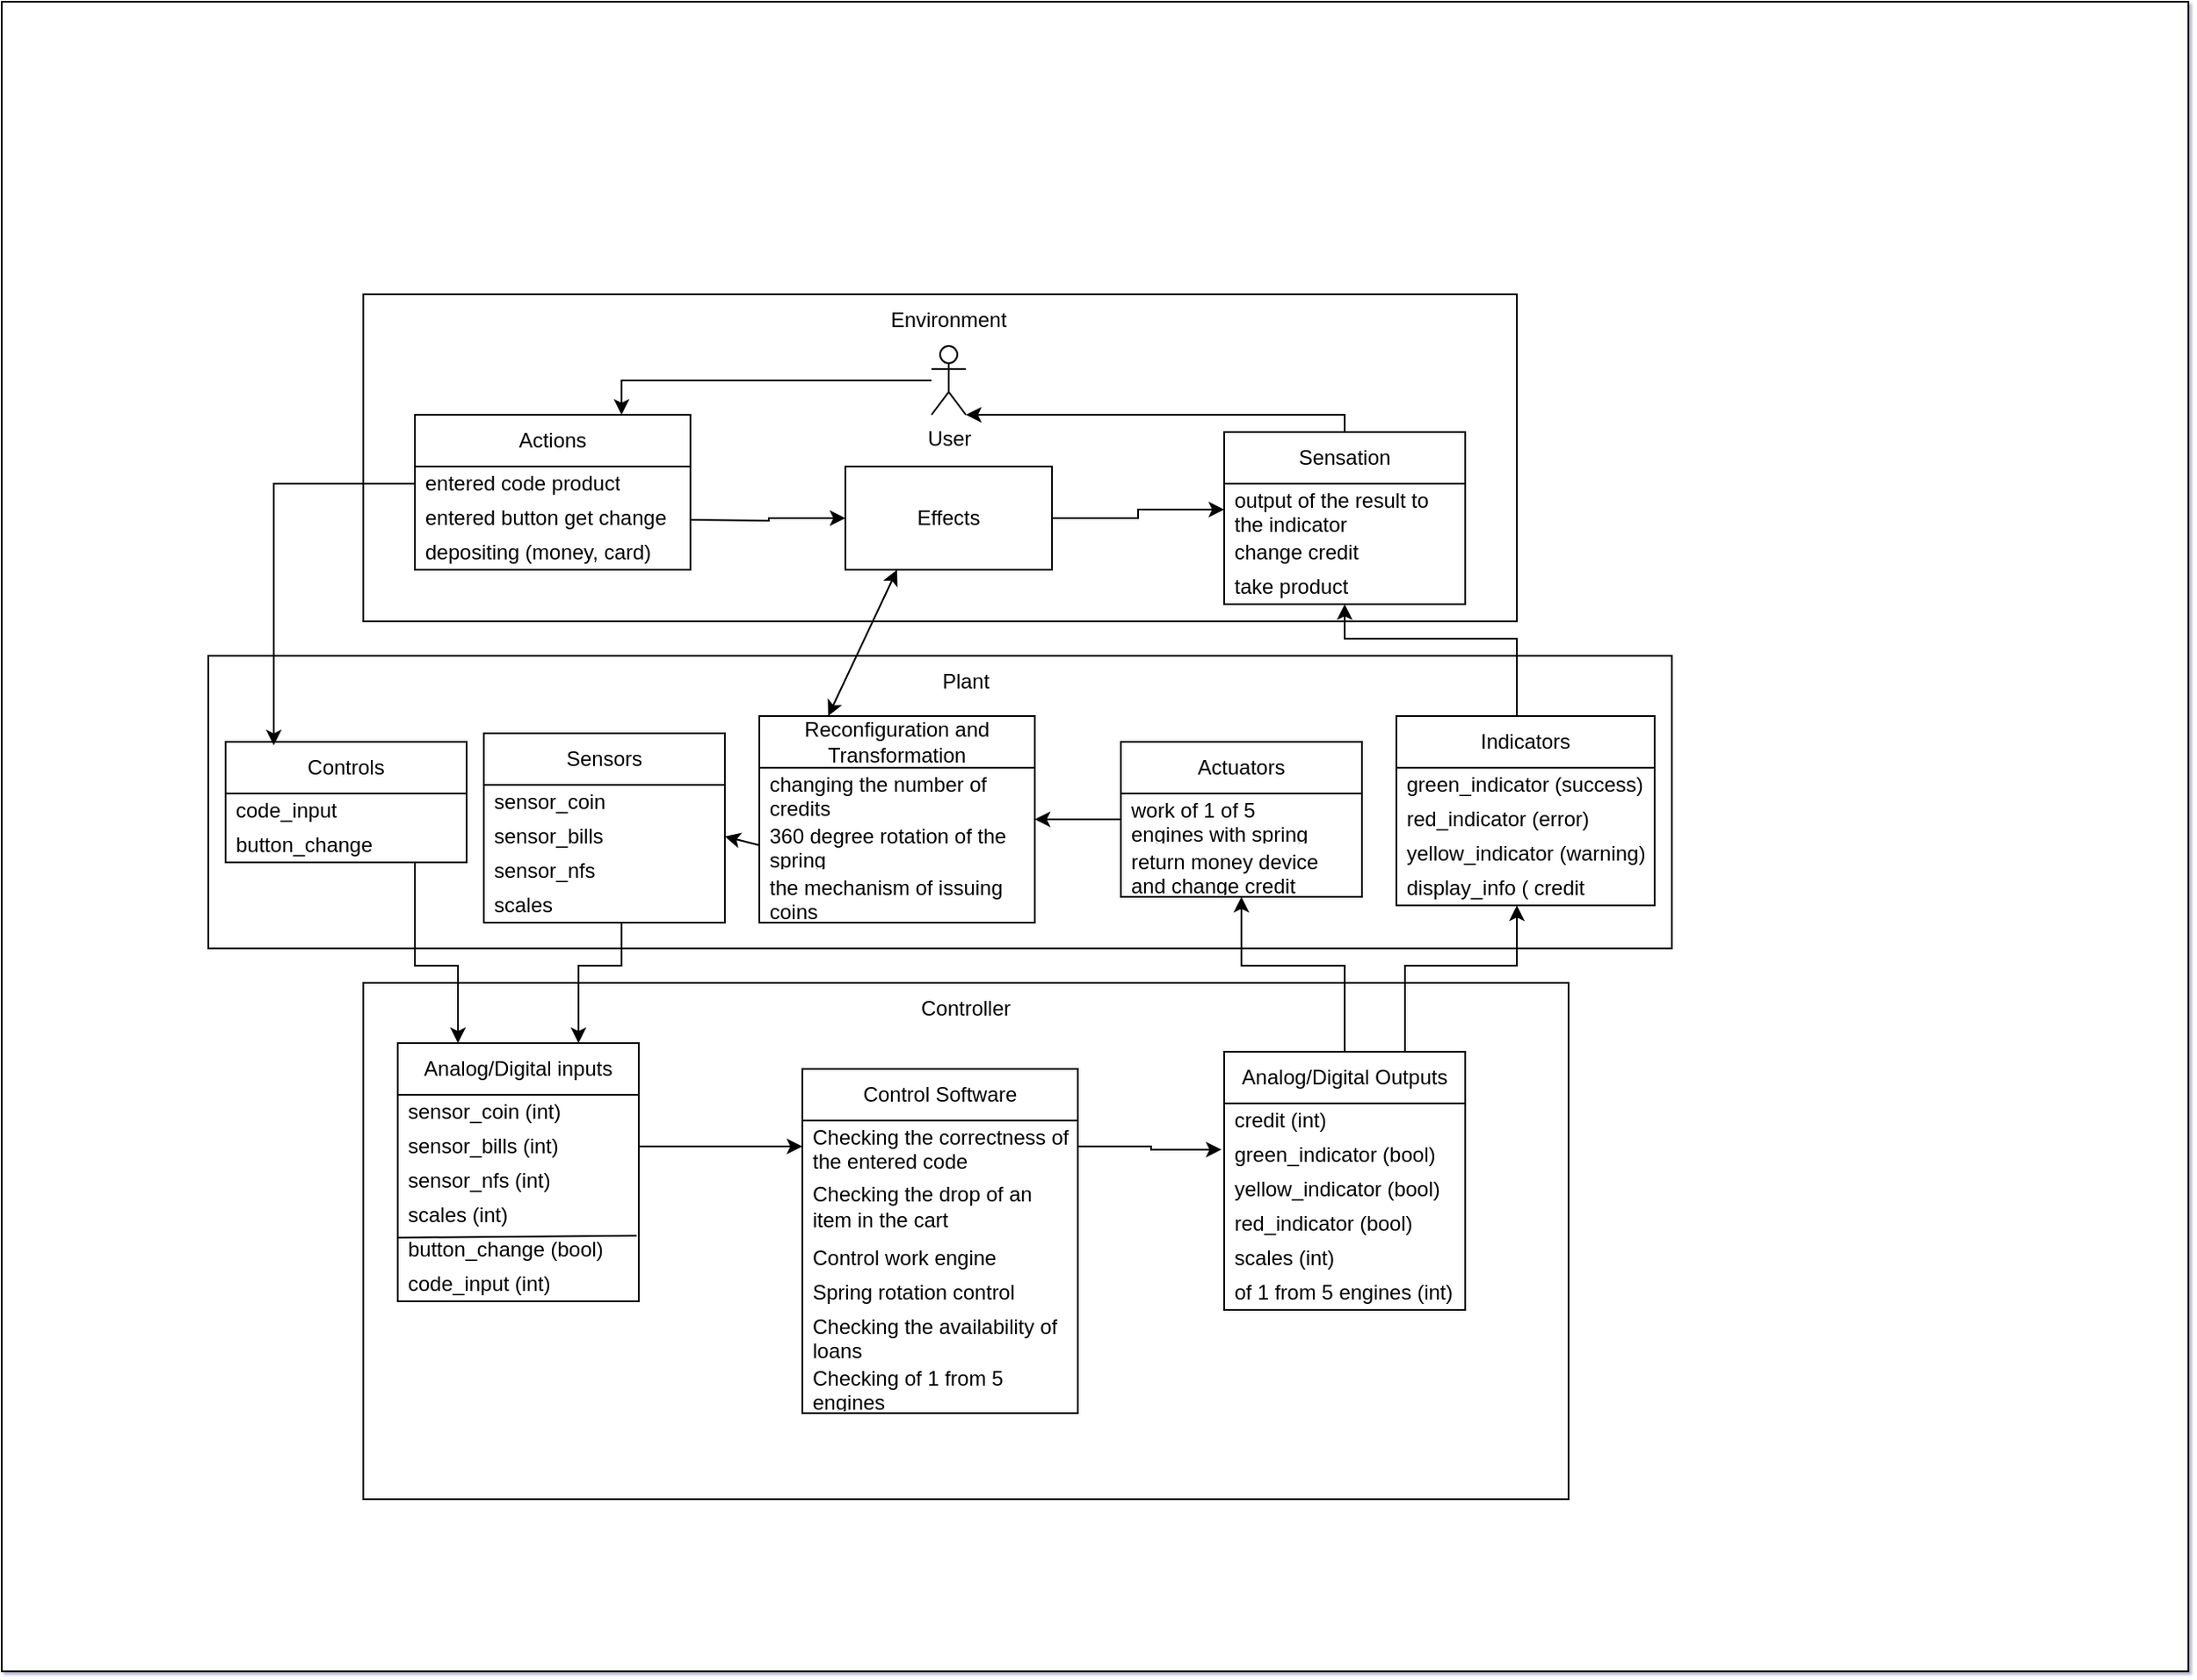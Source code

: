 <mxfile version="24.4.4" type="github">
  <diagram name="Страница — 1" id="Z9grpINIS1WZcXDOlc7x">
    <mxGraphModel dx="1687" dy="868" grid="1" gridSize="10" guides="1" tooltips="1" connect="1" arrows="1" fold="1" page="1" pageScale="1" pageWidth="827" pageHeight="1169" background="#FFFFFF" math="0" shadow="1">
      <root>
        <mxCell id="0" />
        <mxCell id="1" parent="0" />
        <mxCell id="m0QfSSvUoe89K8AQS2io-6" value="" style="rounded=0;whiteSpace=wrap;html=1;" parent="1" vertex="1">
          <mxGeometry y="10" width="1270" height="970" as="geometry" />
        </mxCell>
        <mxCell id="m0QfSSvUoe89K8AQS2io-9" value="" style="rounded=0;whiteSpace=wrap;html=1;fillColor=none;" parent="1" vertex="1">
          <mxGeometry x="210" y="180" width="670" height="190" as="geometry" />
        </mxCell>
        <mxCell id="m0QfSSvUoe89K8AQS2io-10" value="Environment" style="text;html=1;align=center;verticalAlign=middle;whiteSpace=wrap;rounded=0;" parent="1" vertex="1">
          <mxGeometry x="520" y="180" width="60" height="30" as="geometry" />
        </mxCell>
        <mxCell id="xOqrMLGwbStXNlK3d1FK-17" style="edgeStyle=orthogonalEdgeStyle;rounded=0;orthogonalLoop=1;jettySize=auto;html=1;entryX=0.75;entryY=0;entryDx=0;entryDy=0;" parent="1" source="m0QfSSvUoe89K8AQS2io-11" target="m0QfSSvUoe89K8AQS2io-12" edge="1">
          <mxGeometry relative="1" as="geometry" />
        </mxCell>
        <mxCell id="m0QfSSvUoe89K8AQS2io-11" value="User" style="shape=umlActor;verticalLabelPosition=bottom;verticalAlign=top;html=1;outlineConnect=0;" parent="1" vertex="1">
          <mxGeometry x="540" y="210" width="20" height="40" as="geometry" />
        </mxCell>
        <mxCell id="m0QfSSvUoe89K8AQS2io-12" value="Actions" style="swimlane;fontStyle=0;childLayout=stackLayout;horizontal=1;startSize=30;horizontalStack=0;resizeParent=1;resizeParentMax=0;resizeLast=0;collapsible=1;marginBottom=0;whiteSpace=wrap;html=1;" parent="1" vertex="1">
          <mxGeometry x="240" y="250" width="160" height="90" as="geometry">
            <mxRectangle x="260" y="120" width="80" height="30" as="alternateBounds" />
          </mxGeometry>
        </mxCell>
        <mxCell id="m0QfSSvUoe89K8AQS2io-14" value="entered code product" style="text;strokeColor=none;fillColor=none;align=left;verticalAlign=middle;spacingLeft=4;spacingRight=4;overflow=hidden;points=[[0,0.5],[1,0.5]];portConstraint=eastwest;rotatable=0;whiteSpace=wrap;html=1;" parent="m0QfSSvUoe89K8AQS2io-12" vertex="1">
          <mxGeometry y="30" width="160" height="20" as="geometry" />
        </mxCell>
        <mxCell id="QrrXIzRSube-693lMT5V-8" value="entered button get change" style="text;strokeColor=none;fillColor=none;align=left;verticalAlign=middle;spacingLeft=4;spacingRight=4;overflow=hidden;points=[[0,0.5],[1,0.5]];portConstraint=eastwest;rotatable=0;whiteSpace=wrap;html=1;" parent="m0QfSSvUoe89K8AQS2io-12" vertex="1">
          <mxGeometry y="50" width="160" height="20" as="geometry" />
        </mxCell>
        <mxCell id="xOqrMLGwbStXNlK3d1FK-3" value="&lt;font face=&quot;Quattrocento Sans, sans-serif&quot;&gt;&lt;span style=&quot;white-space-collapse: preserve;&quot;&gt;depositing (money, card) &lt;/span&gt;&lt;/font&gt;" style="text;strokeColor=none;fillColor=none;align=left;verticalAlign=middle;spacingLeft=4;spacingRight=4;overflow=hidden;points=[[0,0.5],[1,0.5]];portConstraint=eastwest;rotatable=0;whiteSpace=wrap;html=1;" parent="m0QfSSvUoe89K8AQS2io-12" vertex="1">
          <mxGeometry y="70" width="160" height="20" as="geometry" />
        </mxCell>
        <mxCell id="m0QfSSvUoe89K8AQS2io-16" value="Sensation" style="swimlane;fontStyle=0;childLayout=stackLayout;horizontal=1;startSize=30;horizontalStack=0;resizeParent=1;resizeParentMax=0;resizeLast=0;collapsible=1;marginBottom=0;whiteSpace=wrap;html=1;" parent="1" vertex="1">
          <mxGeometry x="710" y="260" width="140" height="100" as="geometry" />
        </mxCell>
        <mxCell id="m0QfSSvUoe89K8AQS2io-17" value="output of the result to the indicator" style="text;strokeColor=none;fillColor=none;align=left;verticalAlign=middle;spacingLeft=4;spacingRight=4;overflow=hidden;points=[[0,0.5],[1,0.5]];portConstraint=eastwest;rotatable=0;whiteSpace=wrap;html=1;" parent="m0QfSSvUoe89K8AQS2io-16" vertex="1">
          <mxGeometry y="30" width="140" height="30" as="geometry" />
        </mxCell>
        <mxCell id="QrrXIzRSube-693lMT5V-10" value="change credit" style="text;strokeColor=none;fillColor=none;align=left;verticalAlign=middle;spacingLeft=4;spacingRight=4;overflow=hidden;points=[[0,0.5],[1,0.5]];portConstraint=eastwest;rotatable=0;whiteSpace=wrap;html=1;" parent="m0QfSSvUoe89K8AQS2io-16" vertex="1">
          <mxGeometry y="60" width="140" height="20" as="geometry" />
        </mxCell>
        <mxCell id="QrrXIzRSube-693lMT5V-12" value="take product" style="text;strokeColor=none;fillColor=none;align=left;verticalAlign=middle;spacingLeft=4;spacingRight=4;overflow=hidden;points=[[0,0.5],[1,0.5]];portConstraint=eastwest;rotatable=0;whiteSpace=wrap;html=1;" parent="m0QfSSvUoe89K8AQS2io-16" vertex="1">
          <mxGeometry y="80" width="140" height="20" as="geometry" />
        </mxCell>
        <mxCell id="xOqrMLGwbStXNlK3d1FK-20" style="edgeStyle=orthogonalEdgeStyle;rounded=0;orthogonalLoop=1;jettySize=auto;html=1;entryX=0;entryY=0.5;entryDx=0;entryDy=0;" parent="1" source="m0QfSSvUoe89K8AQS2io-20" target="m0QfSSvUoe89K8AQS2io-17" edge="1">
          <mxGeometry relative="1" as="geometry" />
        </mxCell>
        <mxCell id="m0QfSSvUoe89K8AQS2io-20" value="Effects" style="rounded=0;whiteSpace=wrap;html=1;" parent="1" vertex="1">
          <mxGeometry x="490" y="280" width="120" height="60" as="geometry" />
        </mxCell>
        <mxCell id="m0QfSSvUoe89K8AQS2io-21" value="" style="rounded=0;whiteSpace=wrap;html=1;" parent="1" vertex="1">
          <mxGeometry x="120" y="390" width="850" height="170" as="geometry" />
        </mxCell>
        <mxCell id="m0QfSSvUoe89K8AQS2io-22" value="" style="rounded=0;whiteSpace=wrap;html=1;" parent="1" vertex="1">
          <mxGeometry x="210" y="580" width="700" height="300" as="geometry" />
        </mxCell>
        <mxCell id="m0QfSSvUoe89K8AQS2io-23" value="Plant" style="text;html=1;align=center;verticalAlign=middle;whiteSpace=wrap;rounded=0;" parent="1" vertex="1">
          <mxGeometry x="530" y="390" width="60" height="30" as="geometry" />
        </mxCell>
        <mxCell id="m0QfSSvUoe89K8AQS2io-24" value="Controller" style="text;html=1;align=center;verticalAlign=middle;whiteSpace=wrap;rounded=0;" parent="1" vertex="1">
          <mxGeometry x="530" y="580" width="60" height="30" as="geometry" />
        </mxCell>
        <mxCell id="xOqrMLGwbStXNlK3d1FK-9" style="edgeStyle=orthogonalEdgeStyle;rounded=0;orthogonalLoop=1;jettySize=auto;html=1;entryX=0.25;entryY=0;entryDx=0;entryDy=0;" parent="1" source="m0QfSSvUoe89K8AQS2io-25" target="m0QfSSvUoe89K8AQS2io-42" edge="1">
          <mxGeometry relative="1" as="geometry">
            <Array as="points">
              <mxPoint x="240" y="570" />
              <mxPoint x="265" y="570" />
            </Array>
          </mxGeometry>
        </mxCell>
        <mxCell id="m0QfSSvUoe89K8AQS2io-25" value="Controls" style="swimlane;fontStyle=0;childLayout=stackLayout;horizontal=1;startSize=30;horizontalStack=0;resizeParent=1;resizeParentMax=0;resizeLast=0;collapsible=1;marginBottom=0;whiteSpace=wrap;html=1;" parent="1" vertex="1">
          <mxGeometry x="130" y="440" width="140" height="70" as="geometry" />
        </mxCell>
        <mxCell id="m0QfSSvUoe89K8AQS2io-26" value="&lt;span id=&quot;docs-internal-guid-1e2ee686-7fff-cc49-fad5-75258599e0dc&quot;&gt;&lt;span style=&quot;font-family: &amp;quot;Quattrocento Sans&amp;quot;, sans-serif; background-color: transparent; font-variant-numeric: normal; font-variant-east-asian: normal; font-variant-alternates: normal; font-variant-position: normal; vertical-align: baseline; white-space-collapse: preserve;&quot;&gt;&lt;font style=&quot;font-size: 12px;&quot;&gt;code_input &lt;/font&gt;&lt;/span&gt;&lt;/span&gt;" style="text;strokeColor=none;fillColor=none;align=left;verticalAlign=middle;spacingLeft=4;spacingRight=4;overflow=hidden;points=[[0,0.5],[1,0.5]];portConstraint=eastwest;rotatable=0;whiteSpace=wrap;html=1;" parent="m0QfSSvUoe89K8AQS2io-25" vertex="1">
          <mxGeometry y="30" width="140" height="20" as="geometry" />
        </mxCell>
        <mxCell id="m0QfSSvUoe89K8AQS2io-27" value="button_change" style="text;strokeColor=none;fillColor=none;align=left;verticalAlign=middle;spacingLeft=4;spacingRight=4;overflow=hidden;points=[[0,0.5],[1,0.5]];portConstraint=eastwest;rotatable=0;whiteSpace=wrap;html=1;" parent="m0QfSSvUoe89K8AQS2io-25" vertex="1">
          <mxGeometry y="50" width="140" height="20" as="geometry" />
        </mxCell>
        <mxCell id="xOqrMLGwbStXNlK3d1FK-8" style="edgeStyle=orthogonalEdgeStyle;rounded=0;orthogonalLoop=1;jettySize=auto;html=1;entryX=0.75;entryY=0;entryDx=0;entryDy=0;" parent="1" source="m0QfSSvUoe89K8AQS2io-29" target="m0QfSSvUoe89K8AQS2io-42" edge="1">
          <mxGeometry relative="1" as="geometry">
            <Array as="points">
              <mxPoint x="360" y="570" />
              <mxPoint x="335" y="570" />
            </Array>
          </mxGeometry>
        </mxCell>
        <mxCell id="m0QfSSvUoe89K8AQS2io-29" value="Sensors" style="swimlane;fontStyle=0;childLayout=stackLayout;horizontal=1;startSize=30;horizontalStack=0;resizeParent=1;resizeParentMax=0;resizeLast=0;collapsible=1;marginBottom=0;whiteSpace=wrap;html=1;" parent="1" vertex="1">
          <mxGeometry x="280" y="435" width="140" height="110" as="geometry" />
        </mxCell>
        <mxCell id="m0QfSSvUoe89K8AQS2io-30" value="sensor_coin" style="text;strokeColor=none;fillColor=none;align=left;verticalAlign=middle;spacingLeft=4;spacingRight=4;overflow=hidden;points=[[0,0.5],[1,0.5]];portConstraint=eastwest;rotatable=0;whiteSpace=wrap;html=1;" parent="m0QfSSvUoe89K8AQS2io-29" vertex="1">
          <mxGeometry y="30" width="140" height="20" as="geometry" />
        </mxCell>
        <mxCell id="m0QfSSvUoe89K8AQS2io-31" value="sensor_bills" style="text;strokeColor=none;fillColor=none;align=left;verticalAlign=middle;spacingLeft=4;spacingRight=4;overflow=hidden;points=[[0,0.5],[1,0.5]];portConstraint=eastwest;rotatable=0;whiteSpace=wrap;html=1;" parent="m0QfSSvUoe89K8AQS2io-29" vertex="1">
          <mxGeometry y="50" width="140" height="20" as="geometry" />
        </mxCell>
        <mxCell id="m0QfSSvUoe89K8AQS2io-32" value="sensor_nfs" style="text;strokeColor=none;fillColor=none;align=left;verticalAlign=middle;spacingLeft=4;spacingRight=4;overflow=hidden;points=[[0,0.5],[1,0.5]];portConstraint=eastwest;rotatable=0;whiteSpace=wrap;html=1;" parent="m0QfSSvUoe89K8AQS2io-29" vertex="1">
          <mxGeometry y="70" width="140" height="20" as="geometry" />
        </mxCell>
        <mxCell id="QrrXIzRSube-693lMT5V-16" value="scales" style="text;strokeColor=none;fillColor=none;align=left;verticalAlign=middle;spacingLeft=4;spacingRight=4;overflow=hidden;points=[[0,0.5],[1,0.5]];portConstraint=eastwest;rotatable=0;whiteSpace=wrap;html=1;" parent="m0QfSSvUoe89K8AQS2io-29" vertex="1">
          <mxGeometry y="90" width="140" height="20" as="geometry" />
        </mxCell>
        <mxCell id="m0QfSSvUoe89K8AQS2io-33" value="Reconfiguration and&lt;br&gt;Transformation" style="swimlane;fontStyle=0;childLayout=stackLayout;horizontal=1;startSize=30;horizontalStack=0;resizeParent=1;resizeParentMax=0;resizeLast=0;collapsible=1;marginBottom=0;whiteSpace=wrap;html=1;" parent="1" vertex="1">
          <mxGeometry x="440" y="425" width="160" height="120" as="geometry" />
        </mxCell>
        <mxCell id="m0QfSSvUoe89K8AQS2io-34" value="сhanging the number of credits" style="text;strokeColor=none;fillColor=none;align=left;verticalAlign=middle;spacingLeft=4;spacingRight=4;overflow=hidden;points=[[0,0.5],[1,0.5]];portConstraint=eastwest;rotatable=0;whiteSpace=wrap;html=1;" parent="m0QfSSvUoe89K8AQS2io-33" vertex="1">
          <mxGeometry y="30" width="160" height="30" as="geometry" />
        </mxCell>
        <mxCell id="m0QfSSvUoe89K8AQS2io-35" value="360 degree rotation of the spring" style="text;strokeColor=none;fillColor=none;align=left;verticalAlign=middle;spacingLeft=4;spacingRight=4;overflow=hidden;points=[[0,0.5],[1,0.5]];portConstraint=eastwest;rotatable=0;whiteSpace=wrap;html=1;" parent="m0QfSSvUoe89K8AQS2io-33" vertex="1">
          <mxGeometry y="60" width="160" height="30" as="geometry" />
        </mxCell>
        <mxCell id="QrrXIzRSube-693lMT5V-14" value="the mechanism of issuing coins" style="text;strokeColor=none;fillColor=none;align=left;verticalAlign=middle;spacingLeft=4;spacingRight=4;overflow=hidden;points=[[0,0.5],[1,0.5]];portConstraint=eastwest;rotatable=0;whiteSpace=wrap;html=1;" parent="m0QfSSvUoe89K8AQS2io-33" vertex="1">
          <mxGeometry y="90" width="160" height="30" as="geometry" />
        </mxCell>
        <mxCell id="m0QfSSvUoe89K8AQS2io-38" value="Actuators" style="swimlane;fontStyle=0;childLayout=stackLayout;horizontal=1;startSize=30;horizontalStack=0;resizeParent=1;resizeParentMax=0;resizeLast=0;collapsible=1;marginBottom=0;whiteSpace=wrap;html=1;" parent="1" vertex="1">
          <mxGeometry x="650" y="440" width="140" height="90" as="geometry" />
        </mxCell>
        <mxCell id="m0QfSSvUoe89K8AQS2io-39" value="work of 1 of 5 engines&amp;nbsp;with spring" style="text;strokeColor=none;fillColor=none;align=left;verticalAlign=middle;spacingLeft=4;spacingRight=4;overflow=hidden;points=[[0,0.5],[1,0.5]];portConstraint=eastwest;rotatable=0;whiteSpace=wrap;html=1;" parent="m0QfSSvUoe89K8AQS2io-38" vertex="1">
          <mxGeometry y="30" width="140" height="30" as="geometry" />
        </mxCell>
        <mxCell id="QrrXIzRSube-693lMT5V-9" value="return money device and change credit" style="text;strokeColor=none;fillColor=none;align=left;verticalAlign=middle;spacingLeft=4;spacingRight=4;overflow=hidden;points=[[0,0.5],[1,0.5]];portConstraint=eastwest;rotatable=0;whiteSpace=wrap;html=1;" parent="m0QfSSvUoe89K8AQS2io-38" vertex="1">
          <mxGeometry y="60" width="140" height="30" as="geometry" />
        </mxCell>
        <mxCell id="m0QfSSvUoe89K8AQS2io-42" value="Analog/Digital inputs" style="swimlane;fontStyle=0;childLayout=stackLayout;horizontal=1;startSize=30;horizontalStack=0;resizeParent=1;resizeParentMax=0;resizeLast=0;collapsible=1;marginBottom=0;whiteSpace=wrap;html=1;" parent="1" vertex="1">
          <mxGeometry x="230" y="615" width="140" height="150" as="geometry" />
        </mxCell>
        <mxCell id="m0QfSSvUoe89K8AQS2io-43" value="sensor_coin (int)" style="text;strokeColor=none;fillColor=none;align=left;verticalAlign=middle;spacingLeft=4;spacingRight=4;overflow=hidden;points=[[0,0.5],[1,0.5]];portConstraint=eastwest;rotatable=0;whiteSpace=wrap;html=1;" parent="m0QfSSvUoe89K8AQS2io-42" vertex="1">
          <mxGeometry y="30" width="140" height="20" as="geometry" />
        </mxCell>
        <mxCell id="m0QfSSvUoe89K8AQS2io-44" value="sensor_bills (int)" style="text;strokeColor=none;fillColor=none;align=left;verticalAlign=middle;spacingLeft=4;spacingRight=4;overflow=hidden;points=[[0,0.5],[1,0.5]];portConstraint=eastwest;rotatable=0;whiteSpace=wrap;html=1;" parent="m0QfSSvUoe89K8AQS2io-42" vertex="1">
          <mxGeometry y="50" width="140" height="20" as="geometry" />
        </mxCell>
        <mxCell id="QrrXIzRSube-693lMT5V-17" value="sensor_nfs (int)" style="text;strokeColor=none;fillColor=none;align=left;verticalAlign=middle;spacingLeft=4;spacingRight=4;overflow=hidden;points=[[0,0.5],[1,0.5]];portConstraint=eastwest;rotatable=0;whiteSpace=wrap;html=1;" parent="m0QfSSvUoe89K8AQS2io-42" vertex="1">
          <mxGeometry y="70" width="140" height="20" as="geometry" />
        </mxCell>
        <mxCell id="m0QfSSvUoe89K8AQS2io-45" value="scales (int)" style="text;strokeColor=none;fillColor=none;align=left;verticalAlign=middle;spacingLeft=4;spacingRight=4;overflow=hidden;points=[[0,0.5],[1,0.5]];portConstraint=eastwest;rotatable=0;whiteSpace=wrap;html=1;" parent="m0QfSSvUoe89K8AQS2io-42" vertex="1">
          <mxGeometry y="90" width="140" height="20" as="geometry" />
        </mxCell>
        <mxCell id="xOqrMLGwbStXNlK3d1FK-5" value="button_change (bool)" style="text;strokeColor=none;fillColor=none;align=left;verticalAlign=middle;spacingLeft=4;spacingRight=4;overflow=hidden;points=[[0,0.5],[1,0.5]];portConstraint=eastwest;rotatable=0;whiteSpace=wrap;html=1;" parent="m0QfSSvUoe89K8AQS2io-42" vertex="1">
          <mxGeometry y="110" width="140" height="20" as="geometry" />
        </mxCell>
        <mxCell id="xOqrMLGwbStXNlK3d1FK-4" value="code_input (int)" style="text;strokeColor=none;fillColor=none;align=left;verticalAlign=middle;spacingLeft=4;spacingRight=4;overflow=hidden;points=[[0,0.5],[1,0.5]];portConstraint=eastwest;rotatable=0;whiteSpace=wrap;html=1;" parent="m0QfSSvUoe89K8AQS2io-42" vertex="1">
          <mxGeometry y="130" width="140" height="20" as="geometry" />
        </mxCell>
        <mxCell id="xOqrMLGwbStXNlK3d1FK-6" value="" style="endArrow=none;html=1;rounded=0;exitX=-0.001;exitY=1.15;exitDx=0;exitDy=0;exitPerimeter=0;entryX=0.991;entryY=0.093;entryDx=0;entryDy=0;entryPerimeter=0;" parent="m0QfSSvUoe89K8AQS2io-42" source="m0QfSSvUoe89K8AQS2io-45" target="xOqrMLGwbStXNlK3d1FK-5" edge="1">
          <mxGeometry width="50" height="50" relative="1" as="geometry">
            <mxPoint x="450" y="-60" as="sourcePoint" />
            <mxPoint x="500" y="-110" as="targetPoint" />
          </mxGeometry>
        </mxCell>
        <mxCell id="m0QfSSvUoe89K8AQS2io-46" value="Control Software" style="swimlane;fontStyle=0;childLayout=stackLayout;horizontal=1;startSize=30;horizontalStack=0;resizeParent=1;resizeParentMax=0;resizeLast=0;collapsible=1;marginBottom=0;whiteSpace=wrap;html=1;" parent="1" vertex="1">
          <mxGeometry x="465" y="630" width="160" height="200" as="geometry" />
        </mxCell>
        <mxCell id="m0QfSSvUoe89K8AQS2io-47" value="Сhecking the correctness of the entered code" style="text;strokeColor=none;fillColor=none;align=left;verticalAlign=middle;spacingLeft=4;spacingRight=4;overflow=hidden;points=[[0,0.5],[1,0.5]];portConstraint=eastwest;rotatable=0;whiteSpace=wrap;html=1;" parent="m0QfSSvUoe89K8AQS2io-46" vertex="1">
          <mxGeometry y="30" width="160" height="30" as="geometry" />
        </mxCell>
        <mxCell id="QrrXIzRSube-693lMT5V-15" value="Checking the drop of an item in the cart" style="text;strokeColor=none;fillColor=none;align=left;verticalAlign=middle;spacingLeft=4;spacingRight=4;overflow=hidden;points=[[0,0.5],[1,0.5]];portConstraint=eastwest;rotatable=0;whiteSpace=wrap;html=1;" parent="m0QfSSvUoe89K8AQS2io-46" vertex="1">
          <mxGeometry y="60" width="160" height="40" as="geometry" />
        </mxCell>
        <mxCell id="QrrXIzRSube-693lMT5V-19" value="Control work&amp;nbsp;engine" style="text;strokeColor=none;fillColor=none;align=left;verticalAlign=middle;spacingLeft=4;spacingRight=4;overflow=hidden;points=[[0,0.5],[1,0.5]];portConstraint=eastwest;rotatable=0;whiteSpace=wrap;html=1;" parent="m0QfSSvUoe89K8AQS2io-46" vertex="1">
          <mxGeometry y="100" width="160" height="20" as="geometry" />
        </mxCell>
        <mxCell id="QrrXIzRSube-693lMT5V-23" value="Spring rotation control" style="text;strokeColor=none;fillColor=none;align=left;verticalAlign=middle;spacingLeft=4;spacingRight=4;overflow=hidden;points=[[0,0.5],[1,0.5]];portConstraint=eastwest;rotatable=0;whiteSpace=wrap;html=1;" parent="m0QfSSvUoe89K8AQS2io-46" vertex="1">
          <mxGeometry y="120" width="160" height="20" as="geometry" />
        </mxCell>
        <mxCell id="QrrXIzRSube-693lMT5V-20" value="Сhecking the availability of loans" style="text;strokeColor=none;fillColor=none;align=left;verticalAlign=middle;spacingLeft=4;spacingRight=4;overflow=hidden;points=[[0,0.5],[1,0.5]];portConstraint=eastwest;rotatable=0;whiteSpace=wrap;html=1;" parent="m0QfSSvUoe89K8AQS2io-46" vertex="1">
          <mxGeometry y="140" width="160" height="30" as="geometry" />
        </mxCell>
        <mxCell id="PXOoAxPkVuRBygn9UNAT-1" value="Сhecking of 1 from 5 en&lt;span style=&quot;background-color: initial;&quot;&gt;gines&lt;/span&gt;" style="text;strokeColor=none;fillColor=none;align=left;verticalAlign=middle;spacingLeft=4;spacingRight=4;overflow=hidden;points=[[0,0.5],[1,0.5]];portConstraint=eastwest;rotatable=0;whiteSpace=wrap;html=1;" parent="m0QfSSvUoe89K8AQS2io-46" vertex="1">
          <mxGeometry y="170" width="160" height="30" as="geometry" />
        </mxCell>
        <mxCell id="xOqrMLGwbStXNlK3d1FK-22" style="edgeStyle=orthogonalEdgeStyle;rounded=0;orthogonalLoop=1;jettySize=auto;html=1;exitX=0.75;exitY=0;exitDx=0;exitDy=0;" parent="1" source="m0QfSSvUoe89K8AQS2io-50" target="m0QfSSvUoe89K8AQS2io-55" edge="1">
          <mxGeometry relative="1" as="geometry">
            <Array as="points">
              <mxPoint x="815" y="570" />
              <mxPoint x="880" y="570" />
            </Array>
          </mxGeometry>
        </mxCell>
        <mxCell id="xOqrMLGwbStXNlK3d1FK-23" style="edgeStyle=orthogonalEdgeStyle;rounded=0;orthogonalLoop=1;jettySize=auto;html=1;" parent="1" source="m0QfSSvUoe89K8AQS2io-50" target="m0QfSSvUoe89K8AQS2io-38" edge="1">
          <mxGeometry relative="1" as="geometry">
            <Array as="points">
              <mxPoint x="780" y="570" />
              <mxPoint x="720" y="570" />
            </Array>
          </mxGeometry>
        </mxCell>
        <mxCell id="m0QfSSvUoe89K8AQS2io-50" value="Analog/Digital Outputs" style="swimlane;fontStyle=0;childLayout=stackLayout;horizontal=1;startSize=30;horizontalStack=0;resizeParent=1;resizeParentMax=0;resizeLast=0;collapsible=1;marginBottom=0;whiteSpace=wrap;html=1;" parent="1" vertex="1">
          <mxGeometry x="710" y="620" width="140" height="150" as="geometry" />
        </mxCell>
        <mxCell id="m0QfSSvUoe89K8AQS2io-51" value="credit (int)" style="text;strokeColor=none;fillColor=none;align=left;verticalAlign=middle;spacingLeft=4;spacingRight=4;overflow=hidden;points=[[0,0.5],[1,0.5]];portConstraint=eastwest;rotatable=0;whiteSpace=wrap;html=1;" parent="m0QfSSvUoe89K8AQS2io-50" vertex="1">
          <mxGeometry y="30" width="140" height="20" as="geometry" />
        </mxCell>
        <mxCell id="QrrXIzRSube-693lMT5V-2" value="green_indicator (bool)" style="text;strokeColor=none;fillColor=none;align=left;verticalAlign=middle;spacingLeft=4;spacingRight=4;overflow=hidden;points=[[0,0.5],[1,0.5]];portConstraint=eastwest;rotatable=0;whiteSpace=wrap;html=1;" parent="m0QfSSvUoe89K8AQS2io-50" vertex="1">
          <mxGeometry y="50" width="140" height="20" as="geometry" />
        </mxCell>
        <mxCell id="QrrXIzRSube-693lMT5V-3" value="yellow_indicator (bool)" style="text;strokeColor=none;fillColor=none;align=left;verticalAlign=middle;spacingLeft=4;spacingRight=4;overflow=hidden;points=[[0,0.5],[1,0.5]];portConstraint=eastwest;rotatable=0;whiteSpace=wrap;html=1;" parent="m0QfSSvUoe89K8AQS2io-50" vertex="1">
          <mxGeometry y="70" width="140" height="20" as="geometry" />
        </mxCell>
        <mxCell id="m0QfSSvUoe89K8AQS2io-52" value="red_indicator (bool)" style="text;strokeColor=none;fillColor=none;align=left;verticalAlign=middle;spacingLeft=4;spacingRight=4;overflow=hidden;points=[[0,0.5],[1,0.5]];portConstraint=eastwest;rotatable=0;whiteSpace=wrap;html=1;" parent="m0QfSSvUoe89K8AQS2io-50" vertex="1">
          <mxGeometry y="90" width="140" height="20" as="geometry" />
        </mxCell>
        <mxCell id="QrrXIzRSube-693lMT5V-18" value="scales (int)" style="text;strokeColor=none;fillColor=none;align=left;verticalAlign=middle;spacingLeft=4;spacingRight=4;overflow=hidden;points=[[0,0.5],[1,0.5]];portConstraint=eastwest;rotatable=0;whiteSpace=wrap;html=1;" parent="m0QfSSvUoe89K8AQS2io-50" vertex="1">
          <mxGeometry y="110" width="140" height="20" as="geometry" />
        </mxCell>
        <mxCell id="QrrXIzRSube-693lMT5V-11" value="of 1 from 5 en&lt;span style=&quot;background-color: initial;&quot;&gt;gines&amp;nbsp;&lt;/span&gt;(int)" style="text;strokeColor=none;fillColor=none;align=left;verticalAlign=middle;spacingLeft=4;spacingRight=4;overflow=hidden;points=[[0,0.5],[1,0.5]];portConstraint=eastwest;rotatable=0;whiteSpace=wrap;html=1;" parent="m0QfSSvUoe89K8AQS2io-50" vertex="1">
          <mxGeometry y="130" width="140" height="20" as="geometry" />
        </mxCell>
        <mxCell id="xOqrMLGwbStXNlK3d1FK-24" style="edgeStyle=orthogonalEdgeStyle;rounded=0;orthogonalLoop=1;jettySize=auto;html=1;" parent="1" source="m0QfSSvUoe89K8AQS2io-55" target="m0QfSSvUoe89K8AQS2io-16" edge="1">
          <mxGeometry relative="1" as="geometry">
            <Array as="points">
              <mxPoint x="880" y="380" />
              <mxPoint x="780" y="380" />
            </Array>
          </mxGeometry>
        </mxCell>
        <mxCell id="m0QfSSvUoe89K8AQS2io-55" value="Indicators" style="swimlane;fontStyle=0;childLayout=stackLayout;horizontal=1;startSize=30;horizontalStack=0;resizeParent=1;resizeParentMax=0;resizeLast=0;collapsible=1;marginBottom=0;whiteSpace=wrap;html=1;" parent="1" vertex="1">
          <mxGeometry x="810" y="425" width="150" height="110" as="geometry" />
        </mxCell>
        <mxCell id="QrrXIzRSube-693lMT5V-4" value="green_indicator (success)" style="text;strokeColor=none;fillColor=none;align=left;verticalAlign=middle;spacingLeft=4;spacingRight=4;overflow=hidden;points=[[0,0.5],[1,0.5]];portConstraint=eastwest;rotatable=0;whiteSpace=wrap;html=1;" parent="m0QfSSvUoe89K8AQS2io-55" vertex="1">
          <mxGeometry y="30" width="150" height="20" as="geometry" />
        </mxCell>
        <mxCell id="QrrXIzRSube-693lMT5V-6" value="red_indicator (error)" style="text;strokeColor=none;fillColor=none;align=left;verticalAlign=middle;spacingLeft=4;spacingRight=4;overflow=hidden;points=[[0,0.5],[1,0.5]];portConstraint=eastwest;rotatable=0;whiteSpace=wrap;html=1;" parent="m0QfSSvUoe89K8AQS2io-55" vertex="1">
          <mxGeometry y="50" width="150" height="20" as="geometry" />
        </mxCell>
        <mxCell id="QrrXIzRSube-693lMT5V-5" value="yellow_indicator (warning)" style="text;strokeColor=none;fillColor=none;align=left;verticalAlign=middle;spacingLeft=4;spacingRight=4;overflow=hidden;points=[[0,0.5],[1,0.5]];portConstraint=eastwest;rotatable=0;whiteSpace=wrap;html=1;" parent="m0QfSSvUoe89K8AQS2io-55" vertex="1">
          <mxGeometry y="70" width="150" height="20" as="geometry" />
        </mxCell>
        <mxCell id="m0QfSSvUoe89K8AQS2io-56" value="display_info ( credit update)" style="text;strokeColor=none;fillColor=none;align=left;verticalAlign=middle;spacingLeft=4;spacingRight=4;overflow=hidden;points=[[0,0.5],[1,0.5]];portConstraint=eastwest;rotatable=0;whiteSpace=wrap;html=1;" parent="m0QfSSvUoe89K8AQS2io-55" vertex="1">
          <mxGeometry y="90" width="150" height="20" as="geometry" />
        </mxCell>
        <mxCell id="xOqrMLGwbStXNlK3d1FK-11" style="edgeStyle=orthogonalEdgeStyle;rounded=0;orthogonalLoop=1;jettySize=auto;html=1;entryX=0;entryY=0.5;entryDx=0;entryDy=0;" parent="1" source="m0QfSSvUoe89K8AQS2io-44" target="m0QfSSvUoe89K8AQS2io-47" edge="1">
          <mxGeometry relative="1" as="geometry" />
        </mxCell>
        <mxCell id="xOqrMLGwbStXNlK3d1FK-12" style="edgeStyle=orthogonalEdgeStyle;rounded=0;orthogonalLoop=1;jettySize=auto;html=1;entryX=-0.011;entryY=0.343;entryDx=0;entryDy=0;entryPerimeter=0;" parent="1" source="m0QfSSvUoe89K8AQS2io-47" target="QrrXIzRSube-693lMT5V-2" edge="1">
          <mxGeometry relative="1" as="geometry" />
        </mxCell>
        <mxCell id="xOqrMLGwbStXNlK3d1FK-18" style="edgeStyle=orthogonalEdgeStyle;rounded=0;orthogonalLoop=1;jettySize=auto;html=1;entryX=1;entryY=1;entryDx=0;entryDy=0;entryPerimeter=0;exitX=0.5;exitY=0;exitDx=0;exitDy=0;" parent="1" source="m0QfSSvUoe89K8AQS2io-16" target="m0QfSSvUoe89K8AQS2io-11" edge="1">
          <mxGeometry relative="1" as="geometry">
            <Array as="points">
              <mxPoint x="780" y="250" />
            </Array>
          </mxGeometry>
        </mxCell>
        <mxCell id="xOqrMLGwbStXNlK3d1FK-19" style="edgeStyle=orthogonalEdgeStyle;rounded=0;orthogonalLoop=1;jettySize=auto;html=1;entryX=0;entryY=0.5;entryDx=0;entryDy=0;" parent="1" target="m0QfSSvUoe89K8AQS2io-20" edge="1">
          <mxGeometry relative="1" as="geometry">
            <mxPoint x="400" y="311" as="sourcePoint" />
          </mxGeometry>
        </mxCell>
        <mxCell id="xOqrMLGwbStXNlK3d1FK-21" style="edgeStyle=orthogonalEdgeStyle;rounded=0;orthogonalLoop=1;jettySize=auto;html=1;entryX=1;entryY=0.5;entryDx=0;entryDy=0;" parent="1" source="m0QfSSvUoe89K8AQS2io-39" target="m0QfSSvUoe89K8AQS2io-33" edge="1">
          <mxGeometry relative="1" as="geometry" />
        </mxCell>
        <mxCell id="QrrXIzRSube-693lMT5V-21" value="" style="endArrow=classic;startArrow=classic;html=1;rounded=0;entryX=0.25;entryY=1;entryDx=0;entryDy=0;exitX=0.25;exitY=0;exitDx=0;exitDy=0;" parent="1" source="m0QfSSvUoe89K8AQS2io-33" target="m0QfSSvUoe89K8AQS2io-20" edge="1">
          <mxGeometry width="50" height="50" relative="1" as="geometry">
            <mxPoint x="590" y="640" as="sourcePoint" />
            <mxPoint x="640" y="590" as="targetPoint" />
          </mxGeometry>
        </mxCell>
        <mxCell id="QrrXIzRSube-693lMT5V-22" value="" style="endArrow=classic;html=1;rounded=0;exitX=0;exitY=0.5;exitDx=0;exitDy=0;entryX=1;entryY=0.5;entryDx=0;entryDy=0;" parent="1" source="m0QfSSvUoe89K8AQS2io-35" target="m0QfSSvUoe89K8AQS2io-31" edge="1">
          <mxGeometry width="50" height="50" relative="1" as="geometry">
            <mxPoint x="590" y="640" as="sourcePoint" />
            <mxPoint x="640" y="590" as="targetPoint" />
          </mxGeometry>
        </mxCell>
        <mxCell id="EhPMa-ueGy9qX2_TaDVz-1" style="edgeStyle=orthogonalEdgeStyle;rounded=0;orthogonalLoop=1;jettySize=auto;html=1;entryX=0.2;entryY=0.029;entryDx=0;entryDy=0;entryPerimeter=0;" edge="1" parent="1" source="m0QfSSvUoe89K8AQS2io-14" target="m0QfSSvUoe89K8AQS2io-25">
          <mxGeometry relative="1" as="geometry" />
        </mxCell>
      </root>
    </mxGraphModel>
  </diagram>
</mxfile>
